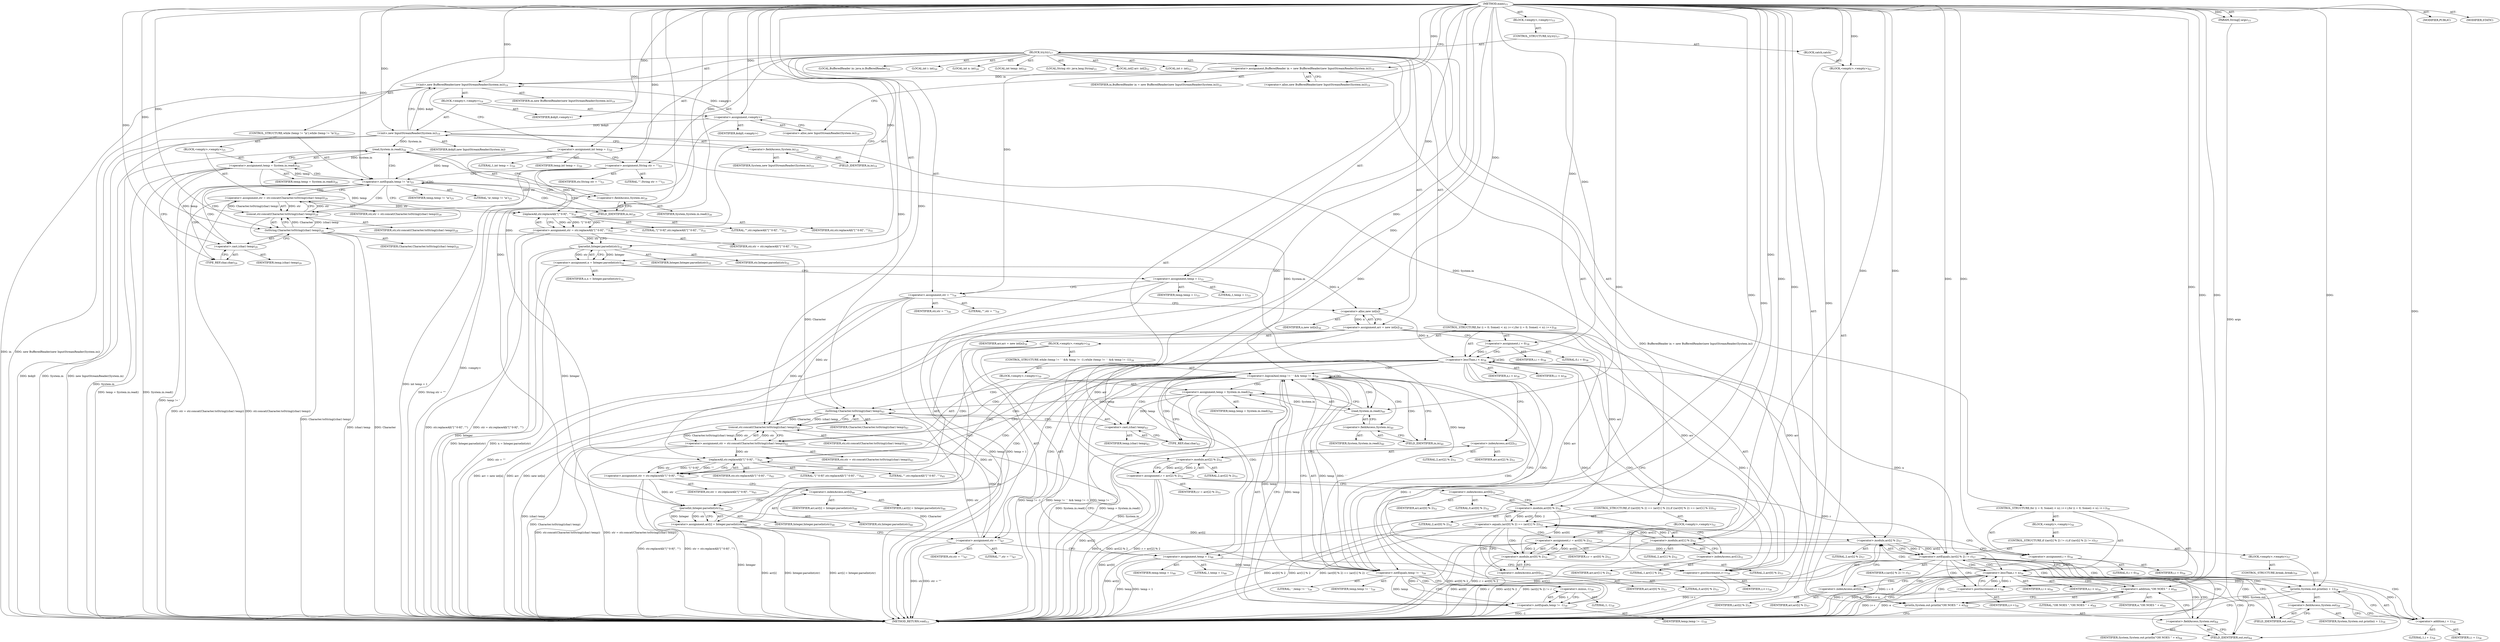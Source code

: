 digraph "main" {  
"19" [label = <(METHOD,main)<SUB>15</SUB>> ]
"20" [label = <(PARAM,String[] args)<SUB>15</SUB>> ]
"21" [label = <(BLOCK,&lt;empty&gt;,&lt;empty&gt;)<SUB>15</SUB>> ]
"22" [label = <(CONTROL_STRUCTURE,try,try)<SUB>17</SUB>> ]
"23" [label = <(BLOCK,try,try)<SUB>17</SUB>> ]
"4" [label = <(LOCAL,BufferedReader in: java.io.BufferedReader)<SUB>19</SUB>> ]
"24" [label = <(&lt;operator&gt;.assignment,BufferedReader in = new BufferedReader(new InputStreamReader(System.in)))<SUB>19</SUB>> ]
"25" [label = <(IDENTIFIER,in,BufferedReader in = new BufferedReader(new InputStreamReader(System.in)))<SUB>19</SUB>> ]
"26" [label = <(&lt;operator&gt;.alloc,new BufferedReader(new InputStreamReader(System.in)))<SUB>19</SUB>> ]
"27" [label = <(&lt;init&gt;,new BufferedReader(new InputStreamReader(System.in)))<SUB>19</SUB>> ]
"3" [label = <(IDENTIFIER,in,new BufferedReader(new InputStreamReader(System.in)))<SUB>19</SUB>> ]
"28" [label = <(BLOCK,&lt;empty&gt;,&lt;empty&gt;)<SUB>19</SUB>> ]
"29" [label = <(&lt;operator&gt;.assignment,&lt;empty&gt;)> ]
"30" [label = <(IDENTIFIER,$obj0,&lt;empty&gt;)> ]
"31" [label = <(&lt;operator&gt;.alloc,new InputStreamReader(System.in))<SUB>19</SUB>> ]
"32" [label = <(&lt;init&gt;,new InputStreamReader(System.in))<SUB>19</SUB>> ]
"33" [label = <(IDENTIFIER,$obj0,new InputStreamReader(System.in))> ]
"34" [label = <(&lt;operator&gt;.fieldAccess,System.in)<SUB>19</SUB>> ]
"35" [label = <(IDENTIFIER,System,new InputStreamReader(System.in))<SUB>19</SUB>> ]
"36" [label = <(FIELD_IDENTIFIER,in,in)<SUB>19</SUB>> ]
"37" [label = <(IDENTIFIER,$obj0,&lt;empty&gt;)> ]
"38" [label = <(LOCAL,int i: int)<SUB>20</SUB>> ]
"39" [label = <(LOCAL,int n: int)<SUB>20</SUB>> ]
"40" [label = <(LOCAL,int temp: int)<SUB>20</SUB>> ]
"41" [label = <(&lt;operator&gt;.assignment,int temp = 1)<SUB>20</SUB>> ]
"42" [label = <(IDENTIFIER,temp,int temp = 1)<SUB>20</SUB>> ]
"43" [label = <(LITERAL,1,int temp = 1)<SUB>20</SUB>> ]
"44" [label = <(LOCAL,String str: java.lang.String)<SUB>21</SUB>> ]
"45" [label = <(&lt;operator&gt;.assignment,String str = &quot;&quot;)<SUB>21</SUB>> ]
"46" [label = <(IDENTIFIER,str,String str = &quot;&quot;)<SUB>21</SUB>> ]
"47" [label = <(LITERAL,&quot;&quot;,String str = &quot;&quot;)<SUB>21</SUB>> ]
"48" [label = <(LOCAL,int[] arr: int[])<SUB>22</SUB>> ]
"49" [label = <(LOCAL,int r: int)<SUB>23</SUB>> ]
"50" [label = <(CONTROL_STRUCTURE,while (temp != '\n'),while (temp != '\n'))<SUB>25</SUB>> ]
"51" [label = <(&lt;operator&gt;.notEquals,temp != '\n')<SUB>25</SUB>> ]
"52" [label = <(IDENTIFIER,temp,temp != '\n')<SUB>25</SUB>> ]
"53" [label = <(LITERAL,'\n',temp != '\n')<SUB>25</SUB>> ]
"54" [label = <(BLOCK,&lt;empty&gt;,&lt;empty&gt;)<SUB>25</SUB>> ]
"55" [label = <(&lt;operator&gt;.assignment,temp = System.in.read())<SUB>26</SUB>> ]
"56" [label = <(IDENTIFIER,temp,temp = System.in.read())<SUB>26</SUB>> ]
"57" [label = <(read,System.in.read())<SUB>26</SUB>> ]
"58" [label = <(&lt;operator&gt;.fieldAccess,System.in)<SUB>26</SUB>> ]
"59" [label = <(IDENTIFIER,System,System.in.read())<SUB>26</SUB>> ]
"60" [label = <(FIELD_IDENTIFIER,in,in)<SUB>26</SUB>> ]
"61" [label = <(&lt;operator&gt;.assignment,str = str.concat(Character.toString((char) temp)))<SUB>29</SUB>> ]
"62" [label = <(IDENTIFIER,str,str = str.concat(Character.toString((char) temp)))<SUB>29</SUB>> ]
"63" [label = <(concat,str.concat(Character.toString((char) temp)))<SUB>29</SUB>> ]
"64" [label = <(IDENTIFIER,str,str.concat(Character.toString((char) temp)))<SUB>29</SUB>> ]
"65" [label = <(toString,Character.toString((char) temp))<SUB>29</SUB>> ]
"66" [label = <(IDENTIFIER,Character,Character.toString((char) temp))<SUB>29</SUB>> ]
"67" [label = <(&lt;operator&gt;.cast,(char) temp)<SUB>29</SUB>> ]
"68" [label = <(TYPE_REF,char,char)<SUB>29</SUB>> ]
"69" [label = <(IDENTIFIER,temp,(char) temp)<SUB>29</SUB>> ]
"70" [label = <(&lt;operator&gt;.assignment,str = str.replaceAll(&quot;[^0-9]&quot;, &quot;&quot;))<SUB>31</SUB>> ]
"71" [label = <(IDENTIFIER,str,str = str.replaceAll(&quot;[^0-9]&quot;, &quot;&quot;))<SUB>31</SUB>> ]
"72" [label = <(replaceAll,str.replaceAll(&quot;[^0-9]&quot;, &quot;&quot;))<SUB>31</SUB>> ]
"73" [label = <(IDENTIFIER,str,str.replaceAll(&quot;[^0-9]&quot;, &quot;&quot;))<SUB>31</SUB>> ]
"74" [label = <(LITERAL,&quot;[^0-9]&quot;,str.replaceAll(&quot;[^0-9]&quot;, &quot;&quot;))<SUB>31</SUB>> ]
"75" [label = <(LITERAL,&quot;&quot;,str.replaceAll(&quot;[^0-9]&quot;, &quot;&quot;))<SUB>31</SUB>> ]
"76" [label = <(&lt;operator&gt;.assignment,n = Integer.parseInt(str))<SUB>32</SUB>> ]
"77" [label = <(IDENTIFIER,n,n = Integer.parseInt(str))<SUB>32</SUB>> ]
"78" [label = <(parseInt,Integer.parseInt(str))<SUB>32</SUB>> ]
"79" [label = <(IDENTIFIER,Integer,Integer.parseInt(str))<SUB>32</SUB>> ]
"80" [label = <(IDENTIFIER,str,Integer.parseInt(str))<SUB>32</SUB>> ]
"81" [label = <(&lt;operator&gt;.assignment,temp = 1)<SUB>33</SUB>> ]
"82" [label = <(IDENTIFIER,temp,temp = 1)<SUB>33</SUB>> ]
"83" [label = <(LITERAL,1,temp = 1)<SUB>33</SUB>> ]
"84" [label = <(&lt;operator&gt;.assignment,str = &quot;&quot;)<SUB>34</SUB>> ]
"85" [label = <(IDENTIFIER,str,str = &quot;&quot;)<SUB>34</SUB>> ]
"86" [label = <(LITERAL,&quot;&quot;,str = &quot;&quot;)<SUB>34</SUB>> ]
"87" [label = <(&lt;operator&gt;.assignment,arr = new int[n])<SUB>36</SUB>> ]
"88" [label = <(IDENTIFIER,arr,arr = new int[n])<SUB>36</SUB>> ]
"89" [label = <(&lt;operator&gt;.alloc,new int[n])> ]
"90" [label = <(IDENTIFIER,n,new int[n])<SUB>36</SUB>> ]
"91" [label = <(CONTROL_STRUCTURE,for (i = 0; Some(i &lt; n); i++),for (i = 0; Some(i &lt; n); i++))<SUB>38</SUB>> ]
"92" [label = <(&lt;operator&gt;.assignment,i = 0)<SUB>38</SUB>> ]
"93" [label = <(IDENTIFIER,i,i = 0)<SUB>38</SUB>> ]
"94" [label = <(LITERAL,0,i = 0)<SUB>38</SUB>> ]
"95" [label = <(&lt;operator&gt;.lessThan,i &lt; n)<SUB>38</SUB>> ]
"96" [label = <(IDENTIFIER,i,i &lt; n)<SUB>38</SUB>> ]
"97" [label = <(IDENTIFIER,n,i &lt; n)<SUB>38</SUB>> ]
"98" [label = <(&lt;operator&gt;.postIncrement,i++)<SUB>38</SUB>> ]
"99" [label = <(IDENTIFIER,i,i++)<SUB>38</SUB>> ]
"100" [label = <(BLOCK,&lt;empty&gt;,&lt;empty&gt;)<SUB>38</SUB>> ]
"101" [label = <(CONTROL_STRUCTURE,while (temp != ' ' &amp;&amp; temp != -1),while (temp != ' ' &amp;&amp; temp != -1))<SUB>39</SUB>> ]
"102" [label = <(&lt;operator&gt;.logicalAnd,temp != ' ' &amp;&amp; temp != -1)<SUB>39</SUB>> ]
"103" [label = <(&lt;operator&gt;.notEquals,temp != ' ')<SUB>39</SUB>> ]
"104" [label = <(IDENTIFIER,temp,temp != ' ')<SUB>39</SUB>> ]
"105" [label = <(LITERAL,' ',temp != ' ')<SUB>39</SUB>> ]
"106" [label = <(&lt;operator&gt;.notEquals,temp != -1)<SUB>39</SUB>> ]
"107" [label = <(IDENTIFIER,temp,temp != -1)<SUB>39</SUB>> ]
"108" [label = <(&lt;operator&gt;.minus,-1)<SUB>39</SUB>> ]
"109" [label = <(LITERAL,1,-1)<SUB>39</SUB>> ]
"110" [label = <(BLOCK,&lt;empty&gt;,&lt;empty&gt;)<SUB>39</SUB>> ]
"111" [label = <(&lt;operator&gt;.assignment,temp = System.in.read())<SUB>40</SUB>> ]
"112" [label = <(IDENTIFIER,temp,temp = System.in.read())<SUB>40</SUB>> ]
"113" [label = <(read,System.in.read())<SUB>40</SUB>> ]
"114" [label = <(&lt;operator&gt;.fieldAccess,System.in)<SUB>40</SUB>> ]
"115" [label = <(IDENTIFIER,System,System.in.read())<SUB>40</SUB>> ]
"116" [label = <(FIELD_IDENTIFIER,in,in)<SUB>40</SUB>> ]
"117" [label = <(&lt;operator&gt;.assignment,str = str.concat(Character.toString((char) temp)))<SUB>43</SUB>> ]
"118" [label = <(IDENTIFIER,str,str = str.concat(Character.toString((char) temp)))<SUB>43</SUB>> ]
"119" [label = <(concat,str.concat(Character.toString((char) temp)))<SUB>43</SUB>> ]
"120" [label = <(IDENTIFIER,str,str.concat(Character.toString((char) temp)))<SUB>43</SUB>> ]
"121" [label = <(toString,Character.toString((char) temp))<SUB>43</SUB>> ]
"122" [label = <(IDENTIFIER,Character,Character.toString((char) temp))<SUB>43</SUB>> ]
"123" [label = <(&lt;operator&gt;.cast,(char) temp)<SUB>43</SUB>> ]
"124" [label = <(TYPE_REF,char,char)<SUB>43</SUB>> ]
"125" [label = <(IDENTIFIER,temp,(char) temp)<SUB>43</SUB>> ]
"126" [label = <(&lt;operator&gt;.assignment,str = str.replaceAll(&quot;[^0-9]&quot;, &quot;&quot;))<SUB>45</SUB>> ]
"127" [label = <(IDENTIFIER,str,str = str.replaceAll(&quot;[^0-9]&quot;, &quot;&quot;))<SUB>45</SUB>> ]
"128" [label = <(replaceAll,str.replaceAll(&quot;[^0-9]&quot;, &quot;&quot;))<SUB>45</SUB>> ]
"129" [label = <(IDENTIFIER,str,str.replaceAll(&quot;[^0-9]&quot;, &quot;&quot;))<SUB>45</SUB>> ]
"130" [label = <(LITERAL,&quot;[^0-9]&quot;,str.replaceAll(&quot;[^0-9]&quot;, &quot;&quot;))<SUB>45</SUB>> ]
"131" [label = <(LITERAL,&quot;&quot;,str.replaceAll(&quot;[^0-9]&quot;, &quot;&quot;))<SUB>45</SUB>> ]
"132" [label = <(&lt;operator&gt;.assignment,arr[i] = Integer.parseInt(str))<SUB>46</SUB>> ]
"133" [label = <(&lt;operator&gt;.indexAccess,arr[i])<SUB>46</SUB>> ]
"134" [label = <(IDENTIFIER,arr,arr[i] = Integer.parseInt(str))<SUB>46</SUB>> ]
"135" [label = <(IDENTIFIER,i,arr[i] = Integer.parseInt(str))<SUB>46</SUB>> ]
"136" [label = <(parseInt,Integer.parseInt(str))<SUB>46</SUB>> ]
"137" [label = <(IDENTIFIER,Integer,Integer.parseInt(str))<SUB>46</SUB>> ]
"138" [label = <(IDENTIFIER,str,Integer.parseInt(str))<SUB>46</SUB>> ]
"139" [label = <(&lt;operator&gt;.assignment,str = &quot;&quot;)<SUB>47</SUB>> ]
"140" [label = <(IDENTIFIER,str,str = &quot;&quot;)<SUB>47</SUB>> ]
"141" [label = <(LITERAL,&quot;&quot;,str = &quot;&quot;)<SUB>47</SUB>> ]
"142" [label = <(&lt;operator&gt;.assignment,temp = 1)<SUB>48</SUB>> ]
"143" [label = <(IDENTIFIER,temp,temp = 1)<SUB>48</SUB>> ]
"144" [label = <(LITERAL,1,temp = 1)<SUB>48</SUB>> ]
"145" [label = <(&lt;operator&gt;.assignment,r = arr[2] % 2)<SUB>51</SUB>> ]
"146" [label = <(IDENTIFIER,r,r = arr[2] % 2)<SUB>51</SUB>> ]
"147" [label = <(&lt;operator&gt;.modulo,arr[2] % 2)<SUB>51</SUB>> ]
"148" [label = <(&lt;operator&gt;.indexAccess,arr[2])<SUB>51</SUB>> ]
"149" [label = <(IDENTIFIER,arr,arr[2] % 2)<SUB>51</SUB>> ]
"150" [label = <(LITERAL,2,arr[2] % 2)<SUB>51</SUB>> ]
"151" [label = <(LITERAL,2,arr[2] % 2)<SUB>51</SUB>> ]
"152" [label = <(CONTROL_STRUCTURE,if ((arr[0] % 2) == (arr[1] % 2)),if ((arr[0] % 2) == (arr[1] % 2)))<SUB>52</SUB>> ]
"153" [label = <(&lt;operator&gt;.equals,(arr[0] % 2) == (arr[1] % 2))<SUB>52</SUB>> ]
"154" [label = <(&lt;operator&gt;.modulo,arr[0] % 2)<SUB>52</SUB>> ]
"155" [label = <(&lt;operator&gt;.indexAccess,arr[0])<SUB>52</SUB>> ]
"156" [label = <(IDENTIFIER,arr,arr[0] % 2)<SUB>52</SUB>> ]
"157" [label = <(LITERAL,0,arr[0] % 2)<SUB>52</SUB>> ]
"158" [label = <(LITERAL,2,arr[0] % 2)<SUB>52</SUB>> ]
"159" [label = <(&lt;operator&gt;.modulo,arr[1] % 2)<SUB>52</SUB>> ]
"160" [label = <(&lt;operator&gt;.indexAccess,arr[1])<SUB>52</SUB>> ]
"161" [label = <(IDENTIFIER,arr,arr[1] % 2)<SUB>52</SUB>> ]
"162" [label = <(LITERAL,1,arr[1] % 2)<SUB>52</SUB>> ]
"163" [label = <(LITERAL,2,arr[1] % 2)<SUB>52</SUB>> ]
"164" [label = <(BLOCK,&lt;empty&gt;,&lt;empty&gt;)<SUB>52</SUB>> ]
"165" [label = <(&lt;operator&gt;.assignment,r = arr[0] % 2)<SUB>53</SUB>> ]
"166" [label = <(IDENTIFIER,r,r = arr[0] % 2)<SUB>53</SUB>> ]
"167" [label = <(&lt;operator&gt;.modulo,arr[0] % 2)<SUB>53</SUB>> ]
"168" [label = <(&lt;operator&gt;.indexAccess,arr[0])<SUB>53</SUB>> ]
"169" [label = <(IDENTIFIER,arr,arr[0] % 2)<SUB>53</SUB>> ]
"170" [label = <(LITERAL,0,arr[0] % 2)<SUB>53</SUB>> ]
"171" [label = <(LITERAL,2,arr[0] % 2)<SUB>53</SUB>> ]
"172" [label = <(CONTROL_STRUCTURE,for (i = 0; Some(i &lt; n); i++),for (i = 0; Some(i &lt; n); i++))<SUB>56</SUB>> ]
"173" [label = <(&lt;operator&gt;.assignment,i = 0)<SUB>56</SUB>> ]
"174" [label = <(IDENTIFIER,i,i = 0)<SUB>56</SUB>> ]
"175" [label = <(LITERAL,0,i = 0)<SUB>56</SUB>> ]
"176" [label = <(&lt;operator&gt;.lessThan,i &lt; n)<SUB>56</SUB>> ]
"177" [label = <(IDENTIFIER,i,i &lt; n)<SUB>56</SUB>> ]
"178" [label = <(IDENTIFIER,n,i &lt; n)<SUB>56</SUB>> ]
"179" [label = <(&lt;operator&gt;.postIncrement,i++)<SUB>56</SUB>> ]
"180" [label = <(IDENTIFIER,i,i++)<SUB>56</SUB>> ]
"181" [label = <(BLOCK,&lt;empty&gt;,&lt;empty&gt;)<SUB>56</SUB>> ]
"182" [label = <(CONTROL_STRUCTURE,if ((arr[i] % 2) != r),if ((arr[i] % 2) != r))<SUB>57</SUB>> ]
"183" [label = <(&lt;operator&gt;.notEquals,(arr[i] % 2) != r)<SUB>57</SUB>> ]
"184" [label = <(&lt;operator&gt;.modulo,arr[i] % 2)<SUB>57</SUB>> ]
"185" [label = <(&lt;operator&gt;.indexAccess,arr[i])<SUB>57</SUB>> ]
"186" [label = <(IDENTIFIER,arr,arr[i] % 2)<SUB>57</SUB>> ]
"187" [label = <(IDENTIFIER,i,arr[i] % 2)<SUB>57</SUB>> ]
"188" [label = <(LITERAL,2,arr[i] % 2)<SUB>57</SUB>> ]
"189" [label = <(IDENTIFIER,r,(arr[i] % 2) != r)<SUB>57</SUB>> ]
"190" [label = <(BLOCK,&lt;empty&gt;,&lt;empty&gt;)<SUB>57</SUB>> ]
"191" [label = <(println,System.out.println(i + 1))<SUB>58</SUB>> ]
"192" [label = <(&lt;operator&gt;.fieldAccess,System.out)<SUB>58</SUB>> ]
"193" [label = <(IDENTIFIER,System,System.out.println(i + 1))<SUB>58</SUB>> ]
"194" [label = <(FIELD_IDENTIFIER,out,out)<SUB>58</SUB>> ]
"195" [label = <(&lt;operator&gt;.addition,i + 1)<SUB>58</SUB>> ]
"196" [label = <(IDENTIFIER,i,i + 1)<SUB>58</SUB>> ]
"197" [label = <(LITERAL,1,i + 1)<SUB>58</SUB>> ]
"198" [label = <(CONTROL_STRUCTURE,break;,break;)<SUB>59</SUB>> ]
"199" [label = <(BLOCK,catch,catch)> ]
"200" [label = <(BLOCK,&lt;empty&gt;,&lt;empty&gt;)<SUB>63</SUB>> ]
"201" [label = <(println,System.out.println(&quot;OH NOES &quot; + e))<SUB>64</SUB>> ]
"202" [label = <(&lt;operator&gt;.fieldAccess,System.out)<SUB>64</SUB>> ]
"203" [label = <(IDENTIFIER,System,System.out.println(&quot;OH NOES &quot; + e))<SUB>64</SUB>> ]
"204" [label = <(FIELD_IDENTIFIER,out,out)<SUB>64</SUB>> ]
"205" [label = <(&lt;operator&gt;.addition,&quot;OH NOES &quot; + e)<SUB>64</SUB>> ]
"206" [label = <(LITERAL,&quot;OH NOES &quot;,&quot;OH NOES &quot; + e)<SUB>64</SUB>> ]
"207" [label = <(IDENTIFIER,e,&quot;OH NOES &quot; + e)<SUB>64</SUB>> ]
"208" [label = <(MODIFIER,PUBLIC)> ]
"209" [label = <(MODIFIER,STATIC)> ]
"210" [label = <(METHOD_RETURN,void)<SUB>15</SUB>> ]
  "19" -> "20"  [ label = "AST: "] 
  "19" -> "21"  [ label = "AST: "] 
  "19" -> "208"  [ label = "AST: "] 
  "19" -> "209"  [ label = "AST: "] 
  "19" -> "210"  [ label = "AST: "] 
  "21" -> "22"  [ label = "AST: "] 
  "22" -> "23"  [ label = "AST: "] 
  "22" -> "199"  [ label = "AST: "] 
  "23" -> "4"  [ label = "AST: "] 
  "23" -> "24"  [ label = "AST: "] 
  "23" -> "27"  [ label = "AST: "] 
  "23" -> "38"  [ label = "AST: "] 
  "23" -> "39"  [ label = "AST: "] 
  "23" -> "40"  [ label = "AST: "] 
  "23" -> "41"  [ label = "AST: "] 
  "23" -> "44"  [ label = "AST: "] 
  "23" -> "45"  [ label = "AST: "] 
  "23" -> "48"  [ label = "AST: "] 
  "23" -> "49"  [ label = "AST: "] 
  "23" -> "50"  [ label = "AST: "] 
  "23" -> "70"  [ label = "AST: "] 
  "23" -> "76"  [ label = "AST: "] 
  "23" -> "81"  [ label = "AST: "] 
  "23" -> "84"  [ label = "AST: "] 
  "23" -> "87"  [ label = "AST: "] 
  "23" -> "91"  [ label = "AST: "] 
  "23" -> "145"  [ label = "AST: "] 
  "23" -> "152"  [ label = "AST: "] 
  "23" -> "172"  [ label = "AST: "] 
  "24" -> "25"  [ label = "AST: "] 
  "24" -> "26"  [ label = "AST: "] 
  "27" -> "3"  [ label = "AST: "] 
  "27" -> "28"  [ label = "AST: "] 
  "28" -> "29"  [ label = "AST: "] 
  "28" -> "32"  [ label = "AST: "] 
  "28" -> "37"  [ label = "AST: "] 
  "29" -> "30"  [ label = "AST: "] 
  "29" -> "31"  [ label = "AST: "] 
  "32" -> "33"  [ label = "AST: "] 
  "32" -> "34"  [ label = "AST: "] 
  "34" -> "35"  [ label = "AST: "] 
  "34" -> "36"  [ label = "AST: "] 
  "41" -> "42"  [ label = "AST: "] 
  "41" -> "43"  [ label = "AST: "] 
  "45" -> "46"  [ label = "AST: "] 
  "45" -> "47"  [ label = "AST: "] 
  "50" -> "51"  [ label = "AST: "] 
  "50" -> "54"  [ label = "AST: "] 
  "51" -> "52"  [ label = "AST: "] 
  "51" -> "53"  [ label = "AST: "] 
  "54" -> "55"  [ label = "AST: "] 
  "54" -> "61"  [ label = "AST: "] 
  "55" -> "56"  [ label = "AST: "] 
  "55" -> "57"  [ label = "AST: "] 
  "57" -> "58"  [ label = "AST: "] 
  "58" -> "59"  [ label = "AST: "] 
  "58" -> "60"  [ label = "AST: "] 
  "61" -> "62"  [ label = "AST: "] 
  "61" -> "63"  [ label = "AST: "] 
  "63" -> "64"  [ label = "AST: "] 
  "63" -> "65"  [ label = "AST: "] 
  "65" -> "66"  [ label = "AST: "] 
  "65" -> "67"  [ label = "AST: "] 
  "67" -> "68"  [ label = "AST: "] 
  "67" -> "69"  [ label = "AST: "] 
  "70" -> "71"  [ label = "AST: "] 
  "70" -> "72"  [ label = "AST: "] 
  "72" -> "73"  [ label = "AST: "] 
  "72" -> "74"  [ label = "AST: "] 
  "72" -> "75"  [ label = "AST: "] 
  "76" -> "77"  [ label = "AST: "] 
  "76" -> "78"  [ label = "AST: "] 
  "78" -> "79"  [ label = "AST: "] 
  "78" -> "80"  [ label = "AST: "] 
  "81" -> "82"  [ label = "AST: "] 
  "81" -> "83"  [ label = "AST: "] 
  "84" -> "85"  [ label = "AST: "] 
  "84" -> "86"  [ label = "AST: "] 
  "87" -> "88"  [ label = "AST: "] 
  "87" -> "89"  [ label = "AST: "] 
  "89" -> "90"  [ label = "AST: "] 
  "91" -> "92"  [ label = "AST: "] 
  "91" -> "95"  [ label = "AST: "] 
  "91" -> "98"  [ label = "AST: "] 
  "91" -> "100"  [ label = "AST: "] 
  "92" -> "93"  [ label = "AST: "] 
  "92" -> "94"  [ label = "AST: "] 
  "95" -> "96"  [ label = "AST: "] 
  "95" -> "97"  [ label = "AST: "] 
  "98" -> "99"  [ label = "AST: "] 
  "100" -> "101"  [ label = "AST: "] 
  "100" -> "126"  [ label = "AST: "] 
  "100" -> "132"  [ label = "AST: "] 
  "100" -> "139"  [ label = "AST: "] 
  "100" -> "142"  [ label = "AST: "] 
  "101" -> "102"  [ label = "AST: "] 
  "101" -> "110"  [ label = "AST: "] 
  "102" -> "103"  [ label = "AST: "] 
  "102" -> "106"  [ label = "AST: "] 
  "103" -> "104"  [ label = "AST: "] 
  "103" -> "105"  [ label = "AST: "] 
  "106" -> "107"  [ label = "AST: "] 
  "106" -> "108"  [ label = "AST: "] 
  "108" -> "109"  [ label = "AST: "] 
  "110" -> "111"  [ label = "AST: "] 
  "110" -> "117"  [ label = "AST: "] 
  "111" -> "112"  [ label = "AST: "] 
  "111" -> "113"  [ label = "AST: "] 
  "113" -> "114"  [ label = "AST: "] 
  "114" -> "115"  [ label = "AST: "] 
  "114" -> "116"  [ label = "AST: "] 
  "117" -> "118"  [ label = "AST: "] 
  "117" -> "119"  [ label = "AST: "] 
  "119" -> "120"  [ label = "AST: "] 
  "119" -> "121"  [ label = "AST: "] 
  "121" -> "122"  [ label = "AST: "] 
  "121" -> "123"  [ label = "AST: "] 
  "123" -> "124"  [ label = "AST: "] 
  "123" -> "125"  [ label = "AST: "] 
  "126" -> "127"  [ label = "AST: "] 
  "126" -> "128"  [ label = "AST: "] 
  "128" -> "129"  [ label = "AST: "] 
  "128" -> "130"  [ label = "AST: "] 
  "128" -> "131"  [ label = "AST: "] 
  "132" -> "133"  [ label = "AST: "] 
  "132" -> "136"  [ label = "AST: "] 
  "133" -> "134"  [ label = "AST: "] 
  "133" -> "135"  [ label = "AST: "] 
  "136" -> "137"  [ label = "AST: "] 
  "136" -> "138"  [ label = "AST: "] 
  "139" -> "140"  [ label = "AST: "] 
  "139" -> "141"  [ label = "AST: "] 
  "142" -> "143"  [ label = "AST: "] 
  "142" -> "144"  [ label = "AST: "] 
  "145" -> "146"  [ label = "AST: "] 
  "145" -> "147"  [ label = "AST: "] 
  "147" -> "148"  [ label = "AST: "] 
  "147" -> "151"  [ label = "AST: "] 
  "148" -> "149"  [ label = "AST: "] 
  "148" -> "150"  [ label = "AST: "] 
  "152" -> "153"  [ label = "AST: "] 
  "152" -> "164"  [ label = "AST: "] 
  "153" -> "154"  [ label = "AST: "] 
  "153" -> "159"  [ label = "AST: "] 
  "154" -> "155"  [ label = "AST: "] 
  "154" -> "158"  [ label = "AST: "] 
  "155" -> "156"  [ label = "AST: "] 
  "155" -> "157"  [ label = "AST: "] 
  "159" -> "160"  [ label = "AST: "] 
  "159" -> "163"  [ label = "AST: "] 
  "160" -> "161"  [ label = "AST: "] 
  "160" -> "162"  [ label = "AST: "] 
  "164" -> "165"  [ label = "AST: "] 
  "165" -> "166"  [ label = "AST: "] 
  "165" -> "167"  [ label = "AST: "] 
  "167" -> "168"  [ label = "AST: "] 
  "167" -> "171"  [ label = "AST: "] 
  "168" -> "169"  [ label = "AST: "] 
  "168" -> "170"  [ label = "AST: "] 
  "172" -> "173"  [ label = "AST: "] 
  "172" -> "176"  [ label = "AST: "] 
  "172" -> "179"  [ label = "AST: "] 
  "172" -> "181"  [ label = "AST: "] 
  "173" -> "174"  [ label = "AST: "] 
  "173" -> "175"  [ label = "AST: "] 
  "176" -> "177"  [ label = "AST: "] 
  "176" -> "178"  [ label = "AST: "] 
  "179" -> "180"  [ label = "AST: "] 
  "181" -> "182"  [ label = "AST: "] 
  "182" -> "183"  [ label = "AST: "] 
  "182" -> "190"  [ label = "AST: "] 
  "183" -> "184"  [ label = "AST: "] 
  "183" -> "189"  [ label = "AST: "] 
  "184" -> "185"  [ label = "AST: "] 
  "184" -> "188"  [ label = "AST: "] 
  "185" -> "186"  [ label = "AST: "] 
  "185" -> "187"  [ label = "AST: "] 
  "190" -> "191"  [ label = "AST: "] 
  "190" -> "198"  [ label = "AST: "] 
  "191" -> "192"  [ label = "AST: "] 
  "191" -> "195"  [ label = "AST: "] 
  "192" -> "193"  [ label = "AST: "] 
  "192" -> "194"  [ label = "AST: "] 
  "195" -> "196"  [ label = "AST: "] 
  "195" -> "197"  [ label = "AST: "] 
  "199" -> "200"  [ label = "AST: "] 
  "200" -> "201"  [ label = "AST: "] 
  "201" -> "202"  [ label = "AST: "] 
  "201" -> "205"  [ label = "AST: "] 
  "202" -> "203"  [ label = "AST: "] 
  "202" -> "204"  [ label = "AST: "] 
  "205" -> "206"  [ label = "AST: "] 
  "205" -> "207"  [ label = "AST: "] 
  "24" -> "31"  [ label = "CFG: "] 
  "27" -> "41"  [ label = "CFG: "] 
  "41" -> "45"  [ label = "CFG: "] 
  "45" -> "51"  [ label = "CFG: "] 
  "70" -> "78"  [ label = "CFG: "] 
  "76" -> "81"  [ label = "CFG: "] 
  "81" -> "84"  [ label = "CFG: "] 
  "84" -> "89"  [ label = "CFG: "] 
  "87" -> "92"  [ label = "CFG: "] 
  "145" -> "155"  [ label = "CFG: "] 
  "26" -> "24"  [ label = "CFG: "] 
  "51" -> "60"  [ label = "CFG: "] 
  "51" -> "72"  [ label = "CFG: "] 
  "72" -> "70"  [ label = "CFG: "] 
  "78" -> "76"  [ label = "CFG: "] 
  "89" -> "87"  [ label = "CFG: "] 
  "92" -> "95"  [ label = "CFG: "] 
  "95" -> "103"  [ label = "CFG: "] 
  "95" -> "148"  [ label = "CFG: "] 
  "98" -> "95"  [ label = "CFG: "] 
  "147" -> "145"  [ label = "CFG: "] 
  "153" -> "168"  [ label = "CFG: "] 
  "153" -> "173"  [ label = "CFG: "] 
  "173" -> "176"  [ label = "CFG: "] 
  "176" -> "210"  [ label = "CFG: "] 
  "176" -> "204"  [ label = "CFG: "] 
  "176" -> "185"  [ label = "CFG: "] 
  "179" -> "176"  [ label = "CFG: "] 
  "201" -> "210"  [ label = "CFG: "] 
  "29" -> "36"  [ label = "CFG: "] 
  "32" -> "27"  [ label = "CFG: "] 
  "55" -> "68"  [ label = "CFG: "] 
  "61" -> "51"  [ label = "CFG: "] 
  "126" -> "133"  [ label = "CFG: "] 
  "132" -> "139"  [ label = "CFG: "] 
  "139" -> "142"  [ label = "CFG: "] 
  "142" -> "98"  [ label = "CFG: "] 
  "148" -> "147"  [ label = "CFG: "] 
  "154" -> "160"  [ label = "CFG: "] 
  "159" -> "153"  [ label = "CFG: "] 
  "165" -> "173"  [ label = "CFG: "] 
  "202" -> "205"  [ label = "CFG: "] 
  "205" -> "201"  [ label = "CFG: "] 
  "31" -> "29"  [ label = "CFG: "] 
  "34" -> "32"  [ label = "CFG: "] 
  "57" -> "55"  [ label = "CFG: "] 
  "63" -> "61"  [ label = "CFG: "] 
  "102" -> "116"  [ label = "CFG: "] 
  "102" -> "128"  [ label = "CFG: "] 
  "128" -> "126"  [ label = "CFG: "] 
  "133" -> "136"  [ label = "CFG: "] 
  "136" -> "132"  [ label = "CFG: "] 
  "155" -> "154"  [ label = "CFG: "] 
  "160" -> "159"  [ label = "CFG: "] 
  "167" -> "165"  [ label = "CFG: "] 
  "183" -> "194"  [ label = "CFG: "] 
  "183" -> "179"  [ label = "CFG: "] 
  "204" -> "202"  [ label = "CFG: "] 
  "36" -> "34"  [ label = "CFG: "] 
  "58" -> "57"  [ label = "CFG: "] 
  "65" -> "63"  [ label = "CFG: "] 
  "103" -> "102"  [ label = "CFG: "] 
  "103" -> "108"  [ label = "CFG: "] 
  "106" -> "102"  [ label = "CFG: "] 
  "111" -> "124"  [ label = "CFG: "] 
  "117" -> "103"  [ label = "CFG: "] 
  "168" -> "167"  [ label = "CFG: "] 
  "184" -> "183"  [ label = "CFG: "] 
  "191" -> "210"  [ label = "CFG: "] 
  "191" -> "204"  [ label = "CFG: "] 
  "60" -> "58"  [ label = "CFG: "] 
  "67" -> "65"  [ label = "CFG: "] 
  "108" -> "106"  [ label = "CFG: "] 
  "113" -> "111"  [ label = "CFG: "] 
  "119" -> "117"  [ label = "CFG: "] 
  "185" -> "184"  [ label = "CFG: "] 
  "192" -> "195"  [ label = "CFG: "] 
  "195" -> "191"  [ label = "CFG: "] 
  "68" -> "67"  [ label = "CFG: "] 
  "114" -> "113"  [ label = "CFG: "] 
  "121" -> "119"  [ label = "CFG: "] 
  "194" -> "192"  [ label = "CFG: "] 
  "116" -> "114"  [ label = "CFG: "] 
  "123" -> "121"  [ label = "CFG: "] 
  "124" -> "123"  [ label = "CFG: "] 
  "19" -> "26"  [ label = "CFG: "] 
  "20" -> "210"  [ label = "DDG: args"] 
  "24" -> "210"  [ label = "DDG: BufferedReader in = new BufferedReader(new InputStreamReader(System.in))"] 
  "27" -> "210"  [ label = "DDG: in"] 
  "29" -> "210"  [ label = "DDG: &lt;empty&gt;"] 
  "32" -> "210"  [ label = "DDG: $obj0"] 
  "32" -> "210"  [ label = "DDG: System.in"] 
  "32" -> "210"  [ label = "DDG: new InputStreamReader(System.in)"] 
  "27" -> "210"  [ label = "DDG: new BufferedReader(new InputStreamReader(System.in))"] 
  "41" -> "210"  [ label = "DDG: int temp = 1"] 
  "45" -> "210"  [ label = "DDG: String str = &quot;&quot;"] 
  "51" -> "210"  [ label = "DDG: temp != '\n'"] 
  "70" -> "210"  [ label = "DDG: str.replaceAll(&quot;[^0-9]&quot;, &quot;&quot;)"] 
  "70" -> "210"  [ label = "DDG: str = str.replaceAll(&quot;[^0-9]&quot;, &quot;&quot;)"] 
  "78" -> "210"  [ label = "DDG: Integer"] 
  "76" -> "210"  [ label = "DDG: Integer.parseInt(str)"] 
  "76" -> "210"  [ label = "DDG: n = Integer.parseInt(str)"] 
  "81" -> "210"  [ label = "DDG: temp"] 
  "81" -> "210"  [ label = "DDG: temp = 1"] 
  "84" -> "210"  [ label = "DDG: str"] 
  "84" -> "210"  [ label = "DDG: str = &quot;&quot;"] 
  "87" -> "210"  [ label = "DDG: arr"] 
  "87" -> "210"  [ label = "DDG: new int[n]"] 
  "87" -> "210"  [ label = "DDG: arr = new int[n]"] 
  "145" -> "210"  [ label = "DDG: r"] 
  "147" -> "210"  [ label = "DDG: arr[2]"] 
  "145" -> "210"  [ label = "DDG: arr[2] % 2"] 
  "145" -> "210"  [ label = "DDG: r = arr[2] % 2"] 
  "154" -> "210"  [ label = "DDG: arr[0]"] 
  "153" -> "210"  [ label = "DDG: arr[0] % 2"] 
  "159" -> "210"  [ label = "DDG: arr[1]"] 
  "153" -> "210"  [ label = "DDG: arr[1] % 2"] 
  "153" -> "210"  [ label = "DDG: (arr[0] % 2) == (arr[1] % 2)"] 
  "165" -> "210"  [ label = "DDG: r"] 
  "167" -> "210"  [ label = "DDG: arr[0]"] 
  "165" -> "210"  [ label = "DDG: arr[0] % 2"] 
  "165" -> "210"  [ label = "DDG: r = arr[0] % 2"] 
  "173" -> "210"  [ label = "DDG: i = 0"] 
  "176" -> "210"  [ label = "DDG: i"] 
  "176" -> "210"  [ label = "DDG: n"] 
  "176" -> "210"  [ label = "DDG: i &lt; n"] 
  "184" -> "210"  [ label = "DDG: arr[i]"] 
  "183" -> "210"  [ label = "DDG: arr[i] % 2"] 
  "183" -> "210"  [ label = "DDG: r"] 
  "183" -> "210"  [ label = "DDG: (arr[i] % 2) != r"] 
  "179" -> "210"  [ label = "DDG: i++"] 
  "102" -> "210"  [ label = "DDG: temp != ' '"] 
  "106" -> "210"  [ label = "DDG: -1"] 
  "102" -> "210"  [ label = "DDG: temp != -1"] 
  "102" -> "210"  [ label = "DDG: temp != ' ' &amp;&amp; temp != -1"] 
  "126" -> "210"  [ label = "DDG: str.replaceAll(&quot;[^0-9]&quot;, &quot;&quot;)"] 
  "126" -> "210"  [ label = "DDG: str = str.replaceAll(&quot;[^0-9]&quot;, &quot;&quot;)"] 
  "132" -> "210"  [ label = "DDG: arr[i]"] 
  "136" -> "210"  [ label = "DDG: Integer"] 
  "132" -> "210"  [ label = "DDG: Integer.parseInt(str)"] 
  "132" -> "210"  [ label = "DDG: arr[i] = Integer.parseInt(str)"] 
  "139" -> "210"  [ label = "DDG: str"] 
  "139" -> "210"  [ label = "DDG: str = &quot;&quot;"] 
  "142" -> "210"  [ label = "DDG: temp"] 
  "142" -> "210"  [ label = "DDG: temp = 1"] 
  "98" -> "210"  [ label = "DDG: i++"] 
  "113" -> "210"  [ label = "DDG: System.in"] 
  "111" -> "210"  [ label = "DDG: System.in.read()"] 
  "111" -> "210"  [ label = "DDG: temp = System.in.read()"] 
  "121" -> "210"  [ label = "DDG: Character"] 
  "121" -> "210"  [ label = "DDG: (char) temp"] 
  "119" -> "210"  [ label = "DDG: Character.toString((char) temp)"] 
  "117" -> "210"  [ label = "DDG: str.concat(Character.toString((char) temp))"] 
  "117" -> "210"  [ label = "DDG: str = str.concat(Character.toString((char) temp))"] 
  "57" -> "210"  [ label = "DDG: System.in"] 
  "55" -> "210"  [ label = "DDG: System.in.read()"] 
  "55" -> "210"  [ label = "DDG: temp = System.in.read()"] 
  "65" -> "210"  [ label = "DDG: Character"] 
  "65" -> "210"  [ label = "DDG: (char) temp"] 
  "63" -> "210"  [ label = "DDG: Character.toString((char) temp)"] 
  "61" -> "210"  [ label = "DDG: str.concat(Character.toString((char) temp))"] 
  "61" -> "210"  [ label = "DDG: str = str.concat(Character.toString((char) temp))"] 
  "205" -> "210"  [ label = "DDG: e"] 
  "19" -> "20"  [ label = "DDG: "] 
  "19" -> "24"  [ label = "DDG: "] 
  "19" -> "41"  [ label = "DDG: "] 
  "19" -> "45"  [ label = "DDG: "] 
  "72" -> "70"  [ label = "DDG: str"] 
  "72" -> "70"  [ label = "DDG: &quot;[^0-9]&quot;"] 
  "72" -> "70"  [ label = "DDG: &quot;&quot;"] 
  "78" -> "76"  [ label = "DDG: Integer"] 
  "78" -> "76"  [ label = "DDG: str"] 
  "19" -> "81"  [ label = "DDG: "] 
  "19" -> "84"  [ label = "DDG: "] 
  "89" -> "87"  [ label = "DDG: n"] 
  "147" -> "145"  [ label = "DDG: arr[2]"] 
  "147" -> "145"  [ label = "DDG: 2"] 
  "19" -> "200"  [ label = "DDG: "] 
  "24" -> "27"  [ label = "DDG: in"] 
  "19" -> "27"  [ label = "DDG: "] 
  "29" -> "27"  [ label = "DDG: &lt;empty&gt;"] 
  "32" -> "27"  [ label = "DDG: $obj0"] 
  "19" -> "92"  [ label = "DDG: "] 
  "19" -> "173"  [ label = "DDG: "] 
  "19" -> "29"  [ label = "DDG: "] 
  "19" -> "37"  [ label = "DDG: "] 
  "41" -> "51"  [ label = "DDG: temp"] 
  "19" -> "51"  [ label = "DDG: "] 
  "55" -> "51"  [ label = "DDG: temp"] 
  "57" -> "55"  [ label = "DDG: System.in"] 
  "63" -> "61"  [ label = "DDG: str"] 
  "63" -> "61"  [ label = "DDG: Character.toString((char) temp)"] 
  "45" -> "72"  [ label = "DDG: str"] 
  "61" -> "72"  [ label = "DDG: str"] 
  "19" -> "72"  [ label = "DDG: "] 
  "19" -> "78"  [ label = "DDG: "] 
  "70" -> "78"  [ label = "DDG: str"] 
  "76" -> "89"  [ label = "DDG: n"] 
  "19" -> "89"  [ label = "DDG: "] 
  "92" -> "95"  [ label = "DDG: i"] 
  "98" -> "95"  [ label = "DDG: i"] 
  "19" -> "95"  [ label = "DDG: "] 
  "89" -> "95"  [ label = "DDG: n"] 
  "95" -> "98"  [ label = "DDG: i"] 
  "19" -> "98"  [ label = "DDG: "] 
  "128" -> "126"  [ label = "DDG: str"] 
  "128" -> "126"  [ label = "DDG: &quot;[^0-9]&quot;"] 
  "128" -> "126"  [ label = "DDG: &quot;&quot;"] 
  "136" -> "132"  [ label = "DDG: Integer"] 
  "136" -> "132"  [ label = "DDG: str"] 
  "19" -> "139"  [ label = "DDG: "] 
  "19" -> "142"  [ label = "DDG: "] 
  "87" -> "147"  [ label = "DDG: arr"] 
  "19" -> "147"  [ label = "DDG: "] 
  "154" -> "153"  [ label = "DDG: arr[0]"] 
  "154" -> "153"  [ label = "DDG: 2"] 
  "159" -> "153"  [ label = "DDG: arr[1]"] 
  "159" -> "153"  [ label = "DDG: 2"] 
  "167" -> "165"  [ label = "DDG: arr[0]"] 
  "167" -> "165"  [ label = "DDG: 2"] 
  "173" -> "176"  [ label = "DDG: i"] 
  "179" -> "176"  [ label = "DDG: i"] 
  "19" -> "176"  [ label = "DDG: "] 
  "95" -> "176"  [ label = "DDG: n"] 
  "176" -> "179"  [ label = "DDG: i"] 
  "19" -> "179"  [ label = "DDG: "] 
  "191" -> "201"  [ label = "DDG: System.out"] 
  "19" -> "201"  [ label = "DDG: "] 
  "29" -> "32"  [ label = "DDG: $obj0"] 
  "19" -> "32"  [ label = "DDG: "] 
  "87" -> "154"  [ label = "DDG: arr"] 
  "19" -> "154"  [ label = "DDG: "] 
  "87" -> "159"  [ label = "DDG: arr"] 
  "19" -> "159"  [ label = "DDG: "] 
  "19" -> "205"  [ label = "DDG: "] 
  "32" -> "57"  [ label = "DDG: System.in"] 
  "45" -> "63"  [ label = "DDG: str"] 
  "61" -> "63"  [ label = "DDG: str"] 
  "19" -> "63"  [ label = "DDG: "] 
  "65" -> "63"  [ label = "DDG: Character"] 
  "65" -> "63"  [ label = "DDG: (char) temp"] 
  "103" -> "102"  [ label = "DDG: temp"] 
  "103" -> "102"  [ label = "DDG: ' '"] 
  "106" -> "102"  [ label = "DDG: temp"] 
  "106" -> "102"  [ label = "DDG: -1"] 
  "113" -> "111"  [ label = "DDG: System.in"] 
  "119" -> "117"  [ label = "DDG: str"] 
  "119" -> "117"  [ label = "DDG: Character.toString((char) temp)"] 
  "84" -> "128"  [ label = "DDG: str"] 
  "139" -> "128"  [ label = "DDG: str"] 
  "117" -> "128"  [ label = "DDG: str"] 
  "19" -> "128"  [ label = "DDG: "] 
  "78" -> "136"  [ label = "DDG: Integer"] 
  "19" -> "136"  [ label = "DDG: "] 
  "126" -> "136"  [ label = "DDG: str"] 
  "87" -> "167"  [ label = "DDG: arr"] 
  "154" -> "167"  [ label = "DDG: arr[0]"] 
  "19" -> "167"  [ label = "DDG: "] 
  "184" -> "183"  [ label = "DDG: arr[i]"] 
  "184" -> "183"  [ label = "DDG: 2"] 
  "145" -> "183"  [ label = "DDG: r"] 
  "165" -> "183"  [ label = "DDG: r"] 
  "19" -> "183"  [ label = "DDG: "] 
  "19" -> "65"  [ label = "DDG: "] 
  "55" -> "65"  [ label = "DDG: temp"] 
  "81" -> "103"  [ label = "DDG: temp"] 
  "142" -> "103"  [ label = "DDG: temp"] 
  "19" -> "103"  [ label = "DDG: "] 
  "111" -> "103"  [ label = "DDG: temp"] 
  "103" -> "106"  [ label = "DDG: temp"] 
  "19" -> "106"  [ label = "DDG: "] 
  "108" -> "106"  [ label = "DDG: 1"] 
  "87" -> "184"  [ label = "DDG: arr"] 
  "132" -> "184"  [ label = "DDG: arr[i]"] 
  "19" -> "184"  [ label = "DDG: "] 
  "176" -> "191"  [ label = "DDG: i"] 
  "19" -> "191"  [ label = "DDG: "] 
  "19" -> "67"  [ label = "DDG: "] 
  "55" -> "67"  [ label = "DDG: temp"] 
  "19" -> "108"  [ label = "DDG: "] 
  "32" -> "113"  [ label = "DDG: System.in"] 
  "57" -> "113"  [ label = "DDG: System.in"] 
  "84" -> "119"  [ label = "DDG: str"] 
  "139" -> "119"  [ label = "DDG: str"] 
  "117" -> "119"  [ label = "DDG: str"] 
  "19" -> "119"  [ label = "DDG: "] 
  "121" -> "119"  [ label = "DDG: Character"] 
  "121" -> "119"  [ label = "DDG: (char) temp"] 
  "176" -> "195"  [ label = "DDG: i"] 
  "19" -> "195"  [ label = "DDG: "] 
  "65" -> "121"  [ label = "DDG: Character"] 
  "19" -> "121"  [ label = "DDG: "] 
  "111" -> "121"  [ label = "DDG: temp"] 
  "19" -> "123"  [ label = "DDG: "] 
  "111" -> "123"  [ label = "DDG: temp"] 
  "51" -> "68"  [ label = "CDG: "] 
  "51" -> "60"  [ label = "CDG: "] 
  "51" -> "51"  [ label = "CDG: "] 
  "51" -> "57"  [ label = "CDG: "] 
  "51" -> "67"  [ label = "CDG: "] 
  "51" -> "58"  [ label = "CDG: "] 
  "51" -> "61"  [ label = "CDG: "] 
  "51" -> "65"  [ label = "CDG: "] 
  "51" -> "63"  [ label = "CDG: "] 
  "51" -> "55"  [ label = "CDG: "] 
  "95" -> "98"  [ label = "CDG: "] 
  "95" -> "136"  [ label = "CDG: "] 
  "95" -> "128"  [ label = "CDG: "] 
  "95" -> "102"  [ label = "CDG: "] 
  "95" -> "103"  [ label = "CDG: "] 
  "95" -> "132"  [ label = "CDG: "] 
  "95" -> "95"  [ label = "CDG: "] 
  "95" -> "139"  [ label = "CDG: "] 
  "95" -> "142"  [ label = "CDG: "] 
  "95" -> "126"  [ label = "CDG: "] 
  "95" -> "133"  [ label = "CDG: "] 
  "153" -> "167"  [ label = "CDG: "] 
  "153" -> "168"  [ label = "CDG: "] 
  "153" -> "165"  [ label = "CDG: "] 
  "176" -> "185"  [ label = "CDG: "] 
  "176" -> "204"  [ label = "CDG: "] 
  "176" -> "184"  [ label = "CDG: "] 
  "176" -> "202"  [ label = "CDG: "] 
  "176" -> "201"  [ label = "CDG: "] 
  "176" -> "205"  [ label = "CDG: "] 
  "176" -> "183"  [ label = "CDG: "] 
  "102" -> "113"  [ label = "CDG: "] 
  "102" -> "102"  [ label = "CDG: "] 
  "102" -> "114"  [ label = "CDG: "] 
  "102" -> "103"  [ label = "CDG: "] 
  "102" -> "119"  [ label = "CDG: "] 
  "102" -> "121"  [ label = "CDG: "] 
  "102" -> "111"  [ label = "CDG: "] 
  "102" -> "116"  [ label = "CDG: "] 
  "102" -> "123"  [ label = "CDG: "] 
  "102" -> "117"  [ label = "CDG: "] 
  "102" -> "124"  [ label = "CDG: "] 
  "183" -> "192"  [ label = "CDG: "] 
  "183" -> "179"  [ label = "CDG: "] 
  "183" -> "191"  [ label = "CDG: "] 
  "183" -> "195"  [ label = "CDG: "] 
  "183" -> "194"  [ label = "CDG: "] 
  "183" -> "176"  [ label = "CDG: "] 
  "183" -> "204"  [ label = "CDG: "] 
  "183" -> "202"  [ label = "CDG: "] 
  "183" -> "201"  [ label = "CDG: "] 
  "183" -> "205"  [ label = "CDG: "] 
  "103" -> "108"  [ label = "CDG: "] 
  "103" -> "106"  [ label = "CDG: "] 
}
